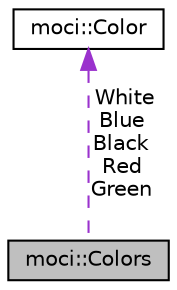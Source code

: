digraph "moci::Colors"
{
 // INTERACTIVE_SVG=YES
  edge [fontname="Helvetica",fontsize="10",labelfontname="Helvetica",labelfontsize="10"];
  node [fontname="Helvetica",fontsize="10",shape=record];
  Node1 [label="moci::Colors",height=0.2,width=0.4,color="black", fillcolor="grey75", style="filled", fontcolor="black"];
  Node2 -> Node1 [dir="back",color="darkorchid3",fontsize="10",style="dashed",label=" White\nBlue\nBlack\nRed\nGreen" ,fontname="Helvetica"];
  Node2 [label="moci::Color",height=0.2,width=0.4,color="black", fillcolor="white", style="filled",URL="$classmoci_1_1Color.html"];
}
